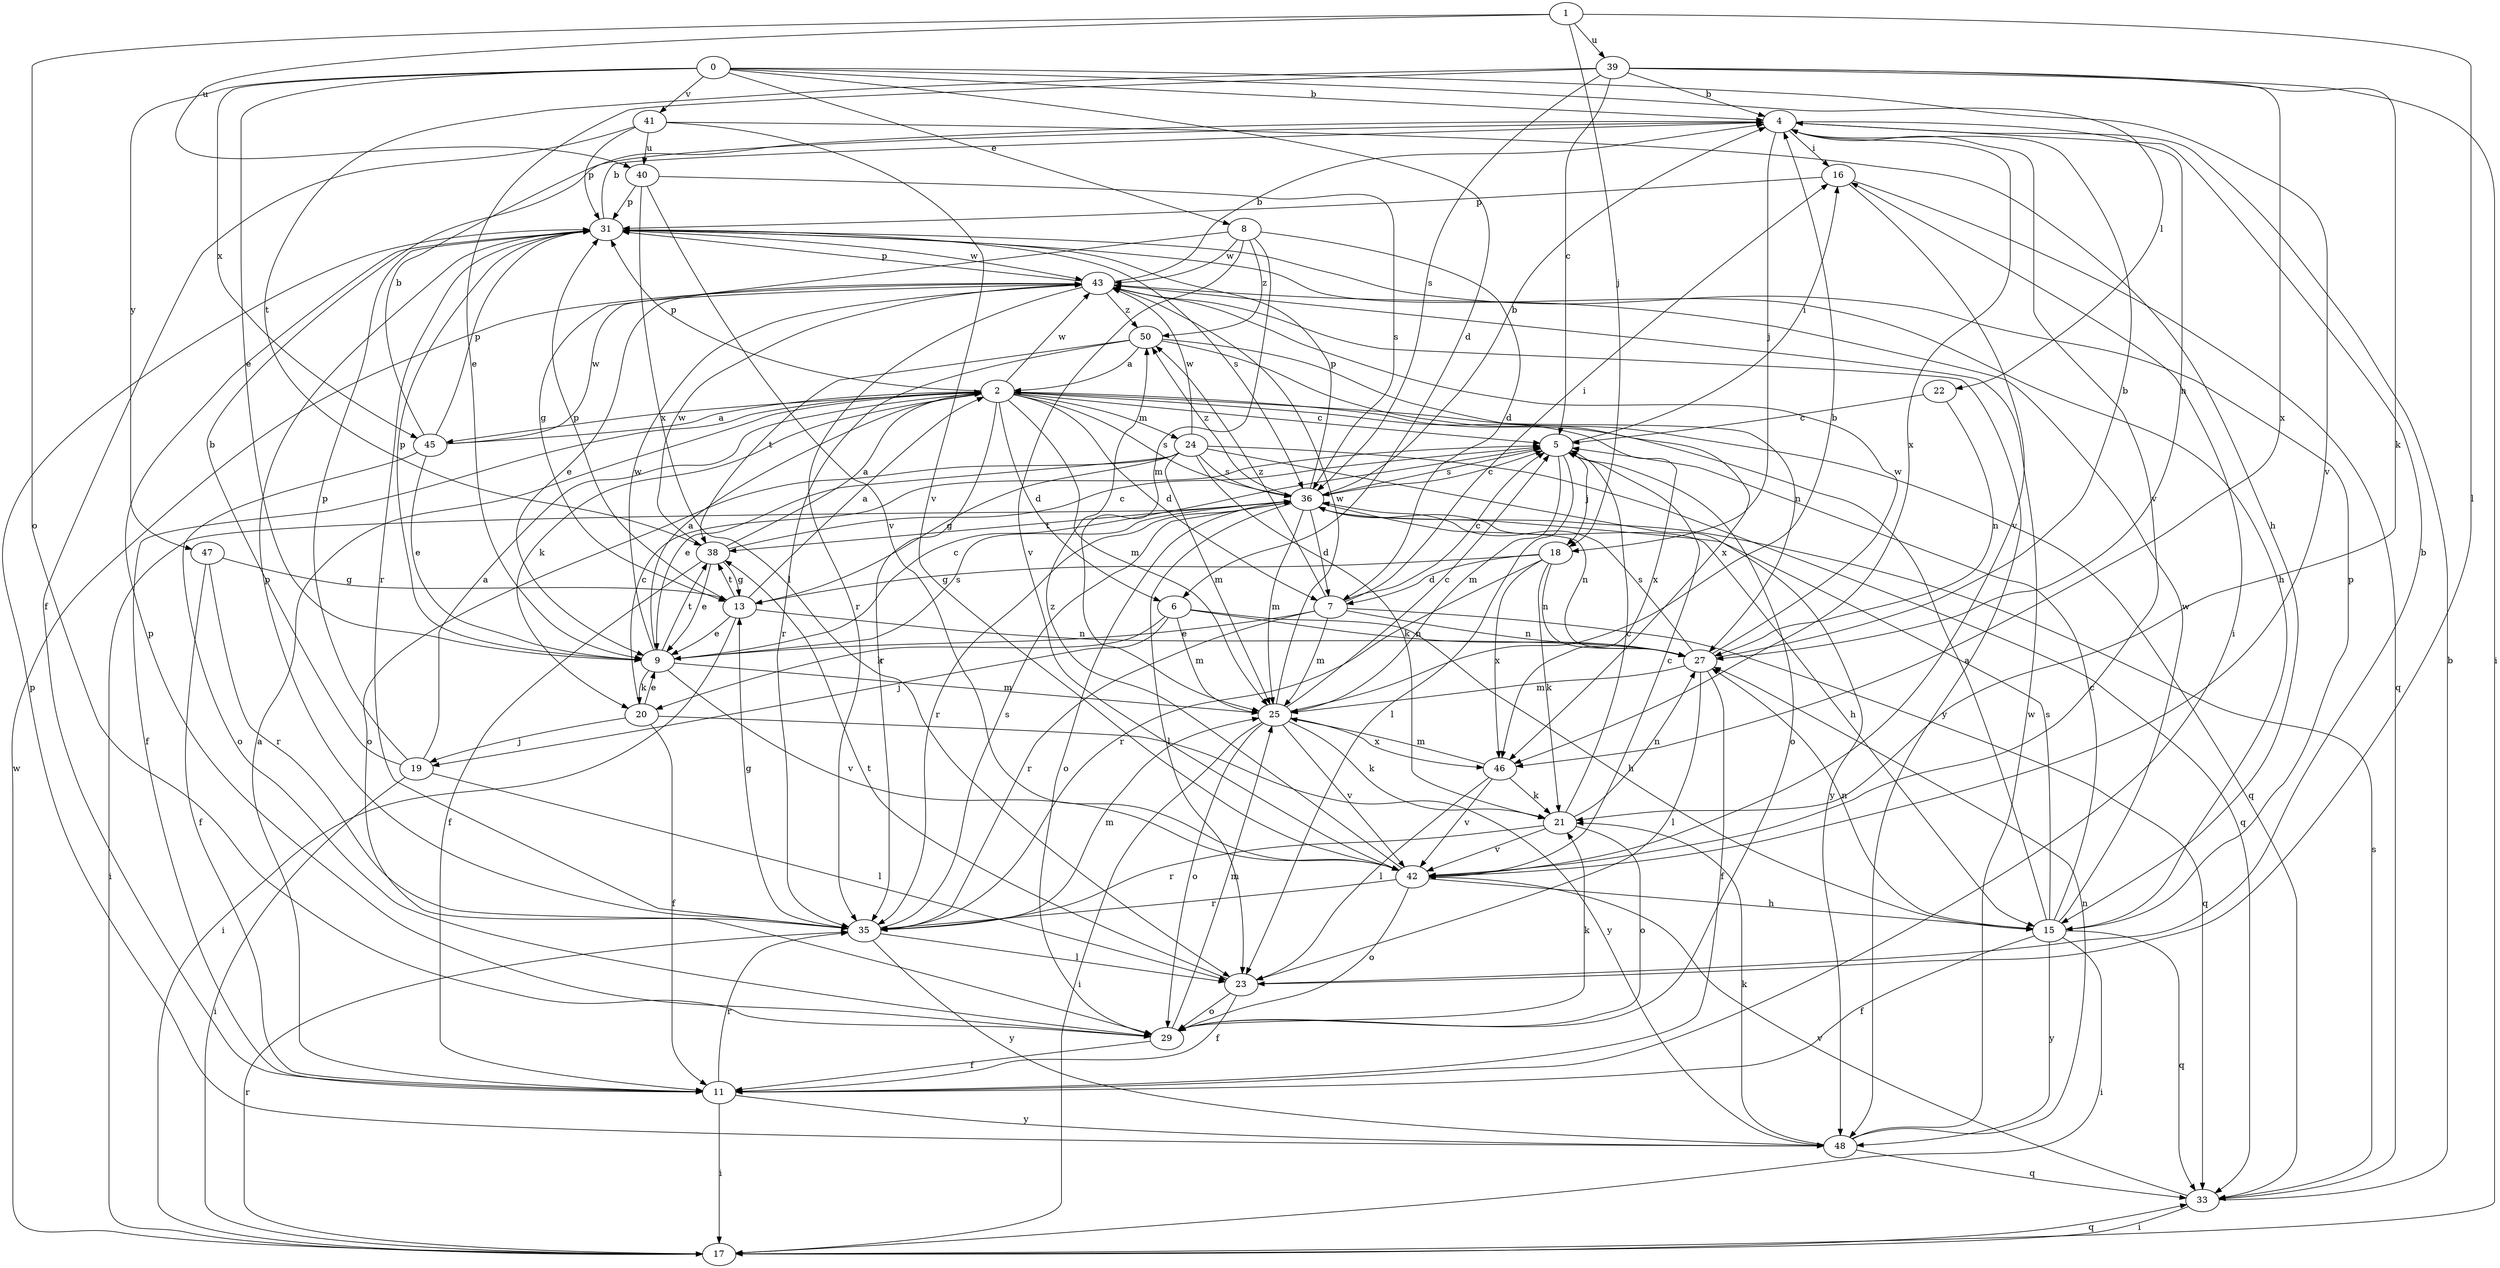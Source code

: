 strict digraph  {
0;
1;
2;
4;
5;
6;
7;
8;
9;
11;
13;
15;
16;
17;
18;
19;
20;
21;
22;
23;
24;
25;
27;
29;
31;
33;
35;
36;
38;
39;
40;
41;
42;
43;
45;
46;
47;
48;
50;
0 -> 4  [label=b];
0 -> 6  [label=d];
0 -> 8  [label=e];
0 -> 9  [label=e];
0 -> 22  [label=l];
0 -> 41  [label=v];
0 -> 42  [label=v];
0 -> 45  [label=x];
0 -> 47  [label=y];
1 -> 18  [label=j];
1 -> 23  [label=l];
1 -> 29  [label=o];
1 -> 39  [label=u];
1 -> 40  [label=u];
2 -> 5  [label=c];
2 -> 6  [label=d];
2 -> 7  [label=d];
2 -> 11  [label=f];
2 -> 20  [label=k];
2 -> 24  [label=m];
2 -> 25  [label=m];
2 -> 31  [label=p];
2 -> 33  [label=q];
2 -> 35  [label=r];
2 -> 36  [label=s];
2 -> 43  [label=w];
2 -> 45  [label=x];
2 -> 46  [label=x];
4 -> 16  [label=i];
4 -> 18  [label=j];
4 -> 27  [label=n];
4 -> 42  [label=v];
4 -> 46  [label=x];
5 -> 16  [label=i];
5 -> 18  [label=j];
5 -> 23  [label=l];
5 -> 25  [label=m];
5 -> 29  [label=o];
5 -> 36  [label=s];
6 -> 15  [label=h];
6 -> 19  [label=j];
6 -> 20  [label=k];
6 -> 25  [label=m];
6 -> 27  [label=n];
7 -> 5  [label=c];
7 -> 9  [label=e];
7 -> 16  [label=i];
7 -> 25  [label=m];
7 -> 27  [label=n];
7 -> 33  [label=q];
7 -> 35  [label=r];
7 -> 50  [label=z];
8 -> 7  [label=d];
8 -> 13  [label=g];
8 -> 25  [label=m];
8 -> 42  [label=v];
8 -> 43  [label=w];
8 -> 50  [label=z];
9 -> 2  [label=a];
9 -> 5  [label=c];
9 -> 20  [label=k];
9 -> 25  [label=m];
9 -> 31  [label=p];
9 -> 36  [label=s];
9 -> 38  [label=t];
9 -> 42  [label=v];
9 -> 43  [label=w];
11 -> 2  [label=a];
11 -> 16  [label=i];
11 -> 17  [label=i];
11 -> 35  [label=r];
11 -> 48  [label=y];
13 -> 2  [label=a];
13 -> 9  [label=e];
13 -> 17  [label=i];
13 -> 27  [label=n];
13 -> 31  [label=p];
13 -> 38  [label=t];
15 -> 2  [label=a];
15 -> 5  [label=c];
15 -> 11  [label=f];
15 -> 17  [label=i];
15 -> 27  [label=n];
15 -> 31  [label=p];
15 -> 33  [label=q];
15 -> 36  [label=s];
15 -> 43  [label=w];
15 -> 48  [label=y];
16 -> 31  [label=p];
16 -> 33  [label=q];
16 -> 42  [label=v];
17 -> 33  [label=q];
17 -> 35  [label=r];
17 -> 43  [label=w];
18 -> 7  [label=d];
18 -> 13  [label=g];
18 -> 21  [label=k];
18 -> 27  [label=n];
18 -> 35  [label=r];
18 -> 46  [label=x];
19 -> 2  [label=a];
19 -> 4  [label=b];
19 -> 17  [label=i];
19 -> 23  [label=l];
19 -> 31  [label=p];
20 -> 5  [label=c];
20 -> 9  [label=e];
20 -> 11  [label=f];
20 -> 19  [label=j];
20 -> 48  [label=y];
21 -> 5  [label=c];
21 -> 27  [label=n];
21 -> 29  [label=o];
21 -> 35  [label=r];
21 -> 42  [label=v];
22 -> 5  [label=c];
22 -> 27  [label=n];
23 -> 4  [label=b];
23 -> 11  [label=f];
23 -> 29  [label=o];
23 -> 38  [label=t];
24 -> 9  [label=e];
24 -> 13  [label=g];
24 -> 21  [label=k];
24 -> 25  [label=m];
24 -> 29  [label=o];
24 -> 33  [label=q];
24 -> 36  [label=s];
24 -> 43  [label=w];
24 -> 48  [label=y];
25 -> 4  [label=b];
25 -> 5  [label=c];
25 -> 17  [label=i];
25 -> 21  [label=k];
25 -> 29  [label=o];
25 -> 42  [label=v];
25 -> 43  [label=w];
25 -> 46  [label=x];
27 -> 4  [label=b];
27 -> 11  [label=f];
27 -> 23  [label=l];
27 -> 25  [label=m];
27 -> 36  [label=s];
27 -> 43  [label=w];
29 -> 11  [label=f];
29 -> 21  [label=k];
29 -> 25  [label=m];
29 -> 31  [label=p];
31 -> 4  [label=b];
31 -> 15  [label=h];
31 -> 35  [label=r];
31 -> 36  [label=s];
31 -> 43  [label=w];
33 -> 4  [label=b];
33 -> 17  [label=i];
33 -> 36  [label=s];
33 -> 42  [label=v];
35 -> 13  [label=g];
35 -> 23  [label=l];
35 -> 25  [label=m];
35 -> 31  [label=p];
35 -> 36  [label=s];
35 -> 48  [label=y];
36 -> 4  [label=b];
36 -> 5  [label=c];
36 -> 7  [label=d];
36 -> 15  [label=h];
36 -> 17  [label=i];
36 -> 23  [label=l];
36 -> 25  [label=m];
36 -> 27  [label=n];
36 -> 29  [label=o];
36 -> 31  [label=p];
36 -> 35  [label=r];
36 -> 38  [label=t];
36 -> 50  [label=z];
38 -> 2  [label=a];
38 -> 5  [label=c];
38 -> 9  [label=e];
38 -> 11  [label=f];
38 -> 13  [label=g];
38 -> 43  [label=w];
39 -> 4  [label=b];
39 -> 5  [label=c];
39 -> 9  [label=e];
39 -> 17  [label=i];
39 -> 21  [label=k];
39 -> 36  [label=s];
39 -> 38  [label=t];
39 -> 46  [label=x];
40 -> 23  [label=l];
40 -> 31  [label=p];
40 -> 36  [label=s];
40 -> 42  [label=v];
41 -> 11  [label=f];
41 -> 15  [label=h];
41 -> 31  [label=p];
41 -> 40  [label=u];
41 -> 42  [label=v];
42 -> 5  [label=c];
42 -> 15  [label=h];
42 -> 29  [label=o];
42 -> 35  [label=r];
42 -> 50  [label=z];
43 -> 4  [label=b];
43 -> 9  [label=e];
43 -> 31  [label=p];
43 -> 35  [label=r];
43 -> 48  [label=y];
43 -> 50  [label=z];
45 -> 2  [label=a];
45 -> 4  [label=b];
45 -> 9  [label=e];
45 -> 29  [label=o];
45 -> 31  [label=p];
45 -> 43  [label=w];
46 -> 21  [label=k];
46 -> 23  [label=l];
46 -> 25  [label=m];
46 -> 42  [label=v];
47 -> 11  [label=f];
47 -> 13  [label=g];
47 -> 35  [label=r];
48 -> 21  [label=k];
48 -> 27  [label=n];
48 -> 31  [label=p];
48 -> 33  [label=q];
48 -> 43  [label=w];
50 -> 2  [label=a];
50 -> 27  [label=n];
50 -> 35  [label=r];
50 -> 38  [label=t];
50 -> 46  [label=x];
}
